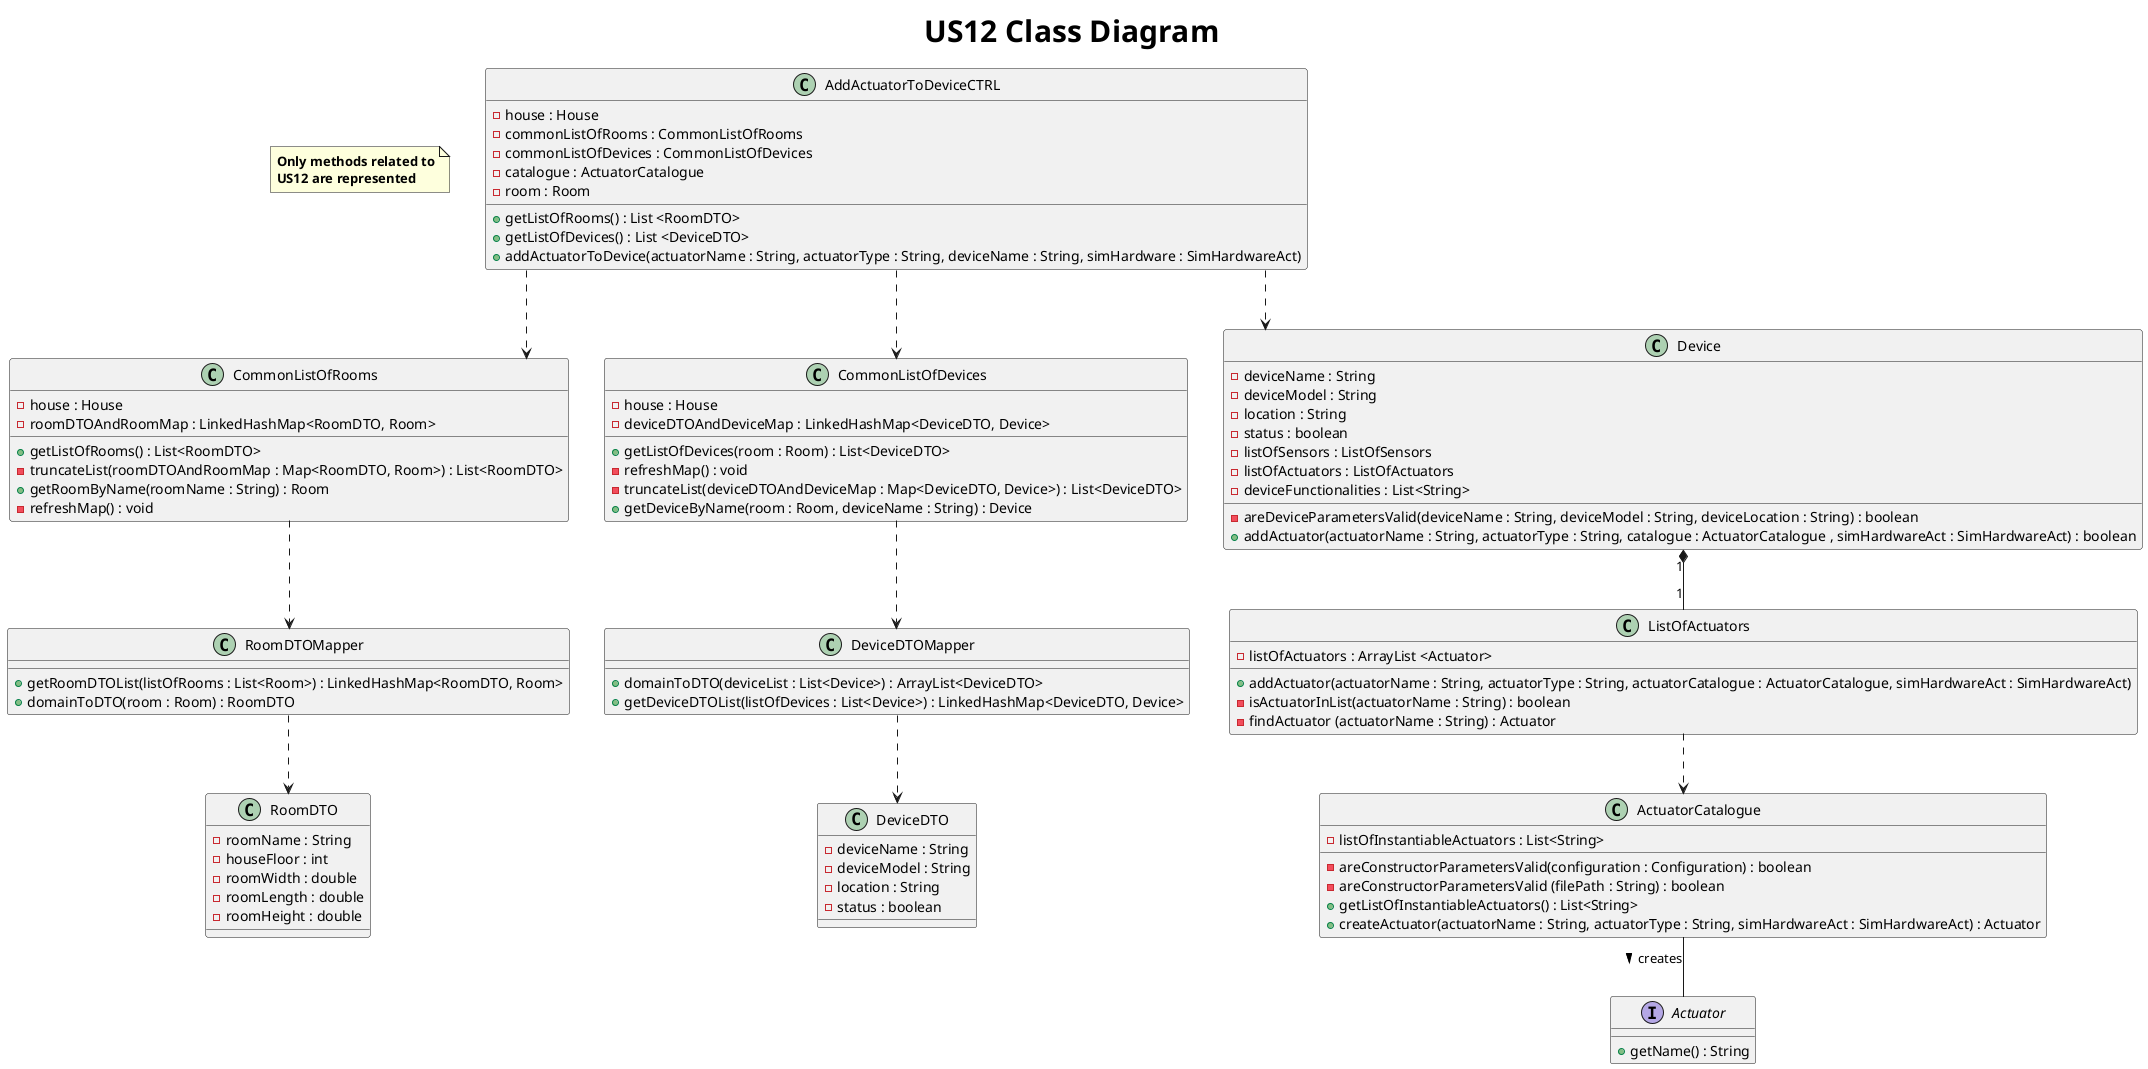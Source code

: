 @startuml
title <size: 30> US12 Class Diagram
skinparam linetype ortho

note "<b>Only methods related to\n<b>US12 are represented" as 1
class AddActuatorToDeviceCTRL {
    - house : House
    - commonListOfRooms : CommonListOfRooms
    - commonListOfDevices : CommonListOfDevices
    - catalogue : ActuatorCatalogue
    - room : Room

    + getListOfRooms() : List <RoomDTO>
    + getListOfDevices() : List <DeviceDTO>
    + addActuatorToDevice(actuatorName : String, actuatorType : String, deviceName : String, simHardware : SimHardwareAct)
}

class ListOfActuators {
    - listOfActuators : ArrayList <Actuator>

    + addActuator(actuatorName : String, actuatorType : String, actuatorCatalogue : ActuatorCatalogue, simHardwareAct : SimHardwareAct)
    - isActuatorInList(actuatorName : String) : boolean
    - findActuator (actuatorName : String) : Actuator

}

class ActuatorCatalogue {
    - listOfInstantiableActuators : List<String>

    - areConstructorParametersValid(configuration : Configuration) : boolean
    - areConstructorParametersValid (filePath : String) : boolean
    + getListOfInstantiableActuators() : List<String>
    + createActuator(actuatorName : String, actuatorType : String, simHardwareAct : SimHardwareAct) : Actuator

}

interface Actuator {

    + getName() : String

}

class CommonListOfRooms {
    - house : House
    - roomDTOAndRoomMap : LinkedHashMap<RoomDTO, Room>
    + getListOfRooms() : List<RoomDTO>
    - truncateList(roomDTOAndRoomMap : Map<RoomDTO, Room>) : List<RoomDTO>
    + getRoomByName(roomName : String) : Room
    - refreshMap() : void
}

class CommonListOfDevices {
    - house : House
    - deviceDTOAndDeviceMap : LinkedHashMap<DeviceDTO, Device>
    + getListOfDevices(room : Room) : List<DeviceDTO>
    - refreshMap() : void
    - truncateList(deviceDTOAndDeviceMap : Map<DeviceDTO, Device>) : List<DeviceDTO>
    + getDeviceByName(room : Room, deviceName : String) : Device
}

class RoomDTOMapper {
    + getRoomDTOList(listOfRooms : List<Room>) : LinkedHashMap<RoomDTO, Room>
    + domainToDTO(room : Room) : RoomDTO
}

class RoomDTO{
           - roomName : String
           - houseFloor : int
           - roomWidth : double
           - roomLength : double
           - roomHeight : double
       }

class Device {
    - deviceName : String
    - deviceModel : String
    - location : String
    - status : boolean
    - listOfSensors : ListOfSensors
    - listOfActuators : ListOfActuators
    - deviceFunctionalities : List<String>
    - areDeviceParametersValid(deviceName : String, deviceModel : String, deviceLocation : String) : boolean
    + addActuator(actuatorName : String, actuatorType : String, catalogue : ActuatorCatalogue , simHardwareAct : SimHardwareAct) : boolean

}

class DeviceDTOMapper {
    + domainToDTO(deviceList : List<Device>) : ArrayList<DeviceDTO>
    + getDeviceDTOList(listOfDevices : List<Device>) : LinkedHashMap<DeviceDTO, Device>

}

class DeviceDTO{
           - deviceName : String
           - deviceModel : String
           - location : String
           - status : boolean
           }

       AddActuatorToDeviceCTRL ..> CommonListOfRooms
       AddActuatorToDeviceCTRL ..> Device
       Device "1" *-- "1" ListOfActuators
       ListOfActuators ..> ActuatorCatalogue
       ActuatorCatalogue -- Actuator : creates >
       CommonListOfRooms ..> RoomDTOMapper
       AddActuatorToDeviceCTRL..> CommonListOfDevices
       CommonListOfDevices ..> DeviceDTOMapper
       DeviceDTOMapper ..> DeviceDTO
       RoomDTOMapper ..> RoomDTO

@enduml